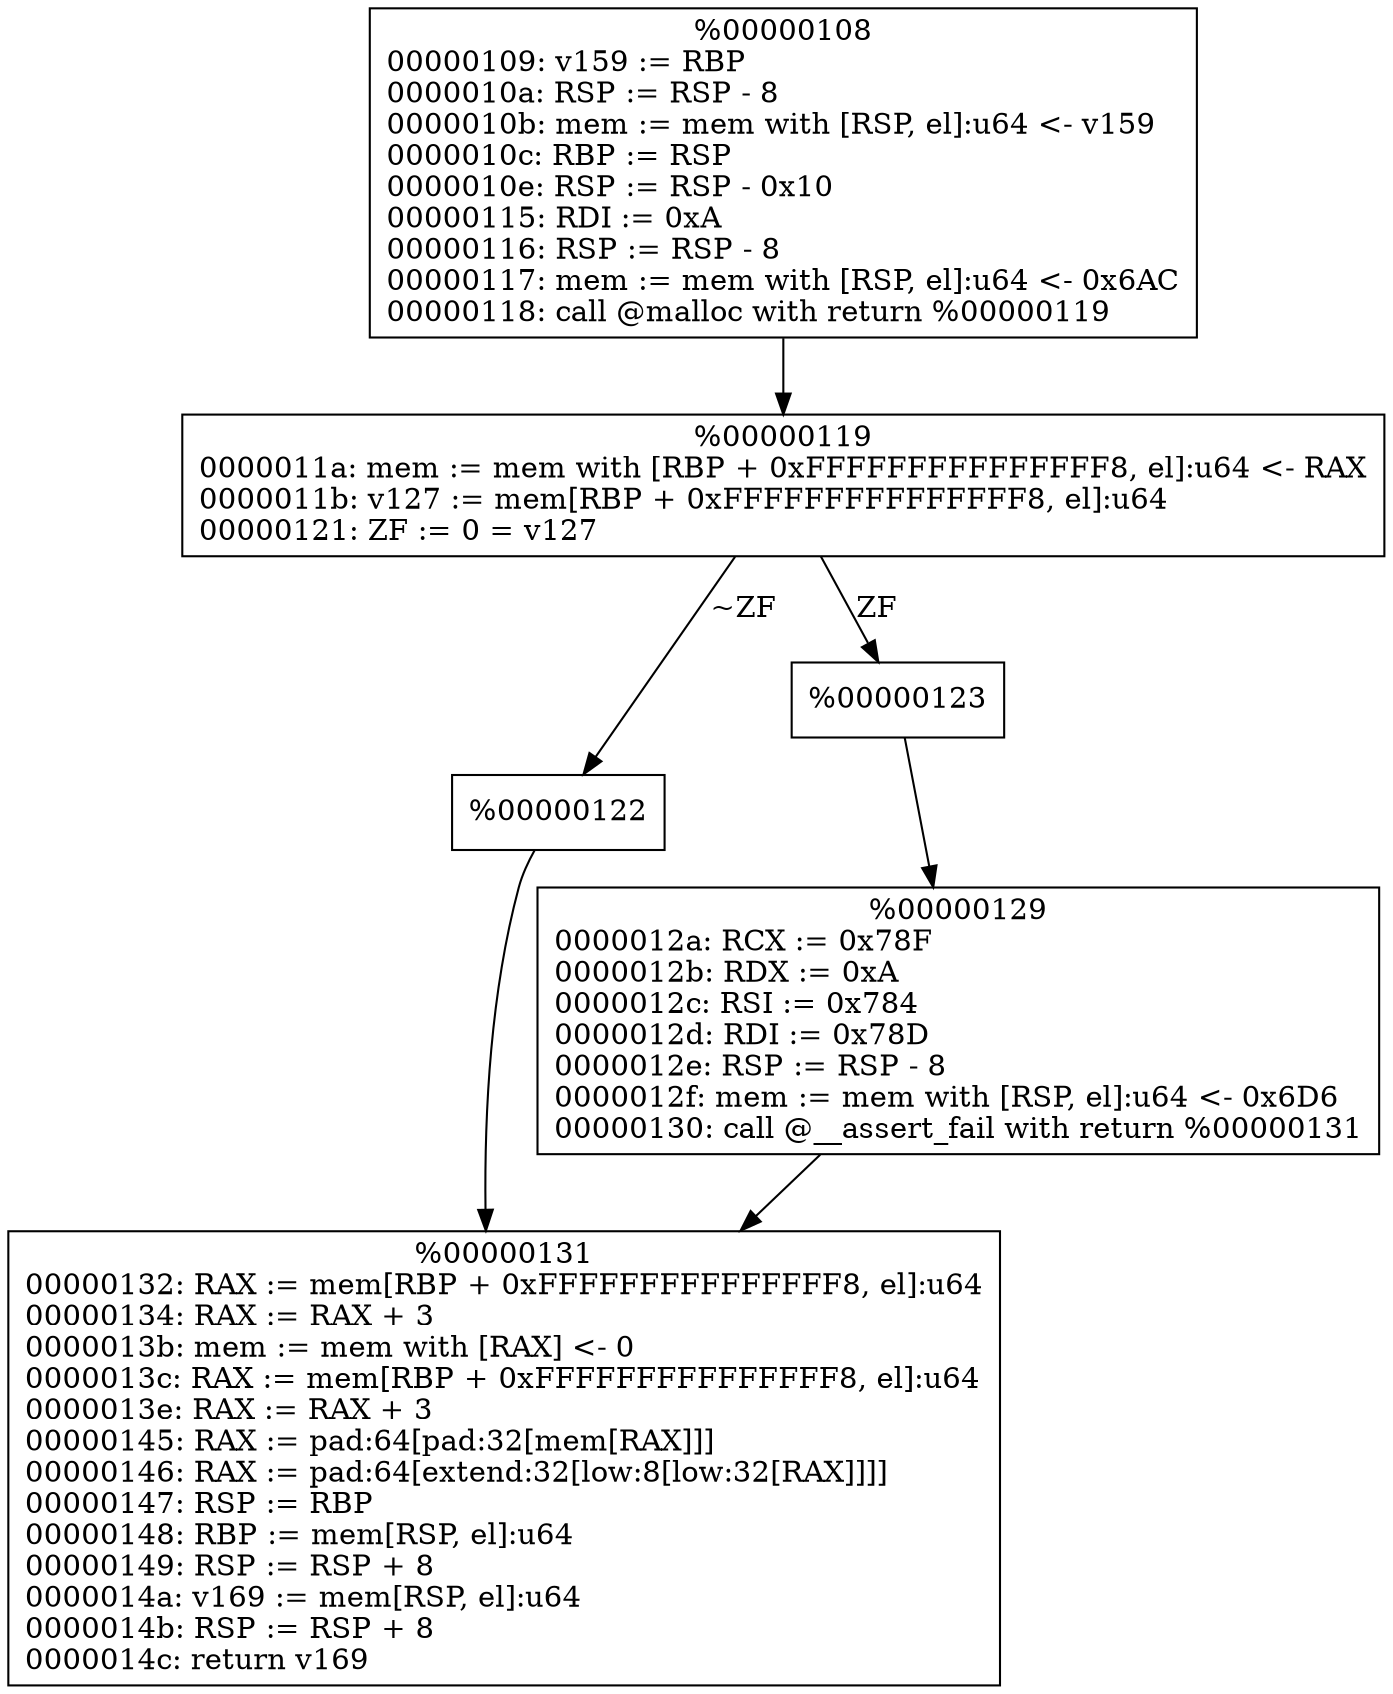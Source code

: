 digraph "main" {
node[shape=box]
  "%00000108"[label="%00000108
00000109: v159 := RBP\l0000010a: RSP := RSP - 8\l0000010b: mem := mem with [RSP, el]:u64 <- v159\l0000010c: RBP := RSP\l0000010e: RSP := RSP - 0x10\l00000115: RDI := 0xA\l00000116: RSP := RSP - 8\l00000117: mem := mem with [RSP, el]:u64 <- 0x6AC\l00000118: call @malloc with return %00000119\l"]
  "%00000119"[label="%00000119
0000011a: mem := mem with [RBP + 0xFFFFFFFFFFFFFFF8, el]:u64 <- RAX\l0000011b: v127 := mem[RBP + 0xFFFFFFFFFFFFFFF8, el]:u64\l00000121: ZF := 0 = v127\l"]
  "%00000122"[label="%00000122
"]
  "%00000123"[label="%00000123
"]
  "%00000129"[label="%00000129
0000012a: RCX := 0x78F\l0000012b: RDX := 0xA\l0000012c: RSI := 0x784\l0000012d: RDI := 0x78D\l0000012e: RSP := RSP - 8\l0000012f: mem := mem with [RSP, el]:u64 <- 0x6D6\l00000130: call @__assert_fail with return %00000131\l"]
  "%00000131"[label="%00000131
00000132: RAX := mem[RBP + 0xFFFFFFFFFFFFFFF8, el]:u64\l00000134: RAX := RAX + 3\l0000013b: mem := mem with [RAX] <- 0\l0000013c: RAX := mem[RBP + 0xFFFFFFFFFFFFFFF8, el]:u64\l0000013e: RAX := RAX + 3\l00000145: RAX := pad:64[pad:32[mem[RAX]]]\l00000146: RAX := pad:64[extend:32[low:8[low:32[RAX]]]]\l00000147: RSP := RBP\l00000148: RBP := mem[RSP, el]:u64\l00000149: RSP := RSP + 8\l0000014a: v169 := mem[RSP, el]:u64\l0000014b: RSP := RSP + 8\l0000014c: return v169\l"]
  "%00000108" -> "%00000119"
  "%00000119" -> "%00000122"[label="~ZF"]
  "%00000119" -> "%00000123"[label="ZF"]
  "%00000122" -> "%00000131"
  "%00000123" -> "%00000129"
  "%00000129" -> "%00000131"
}
